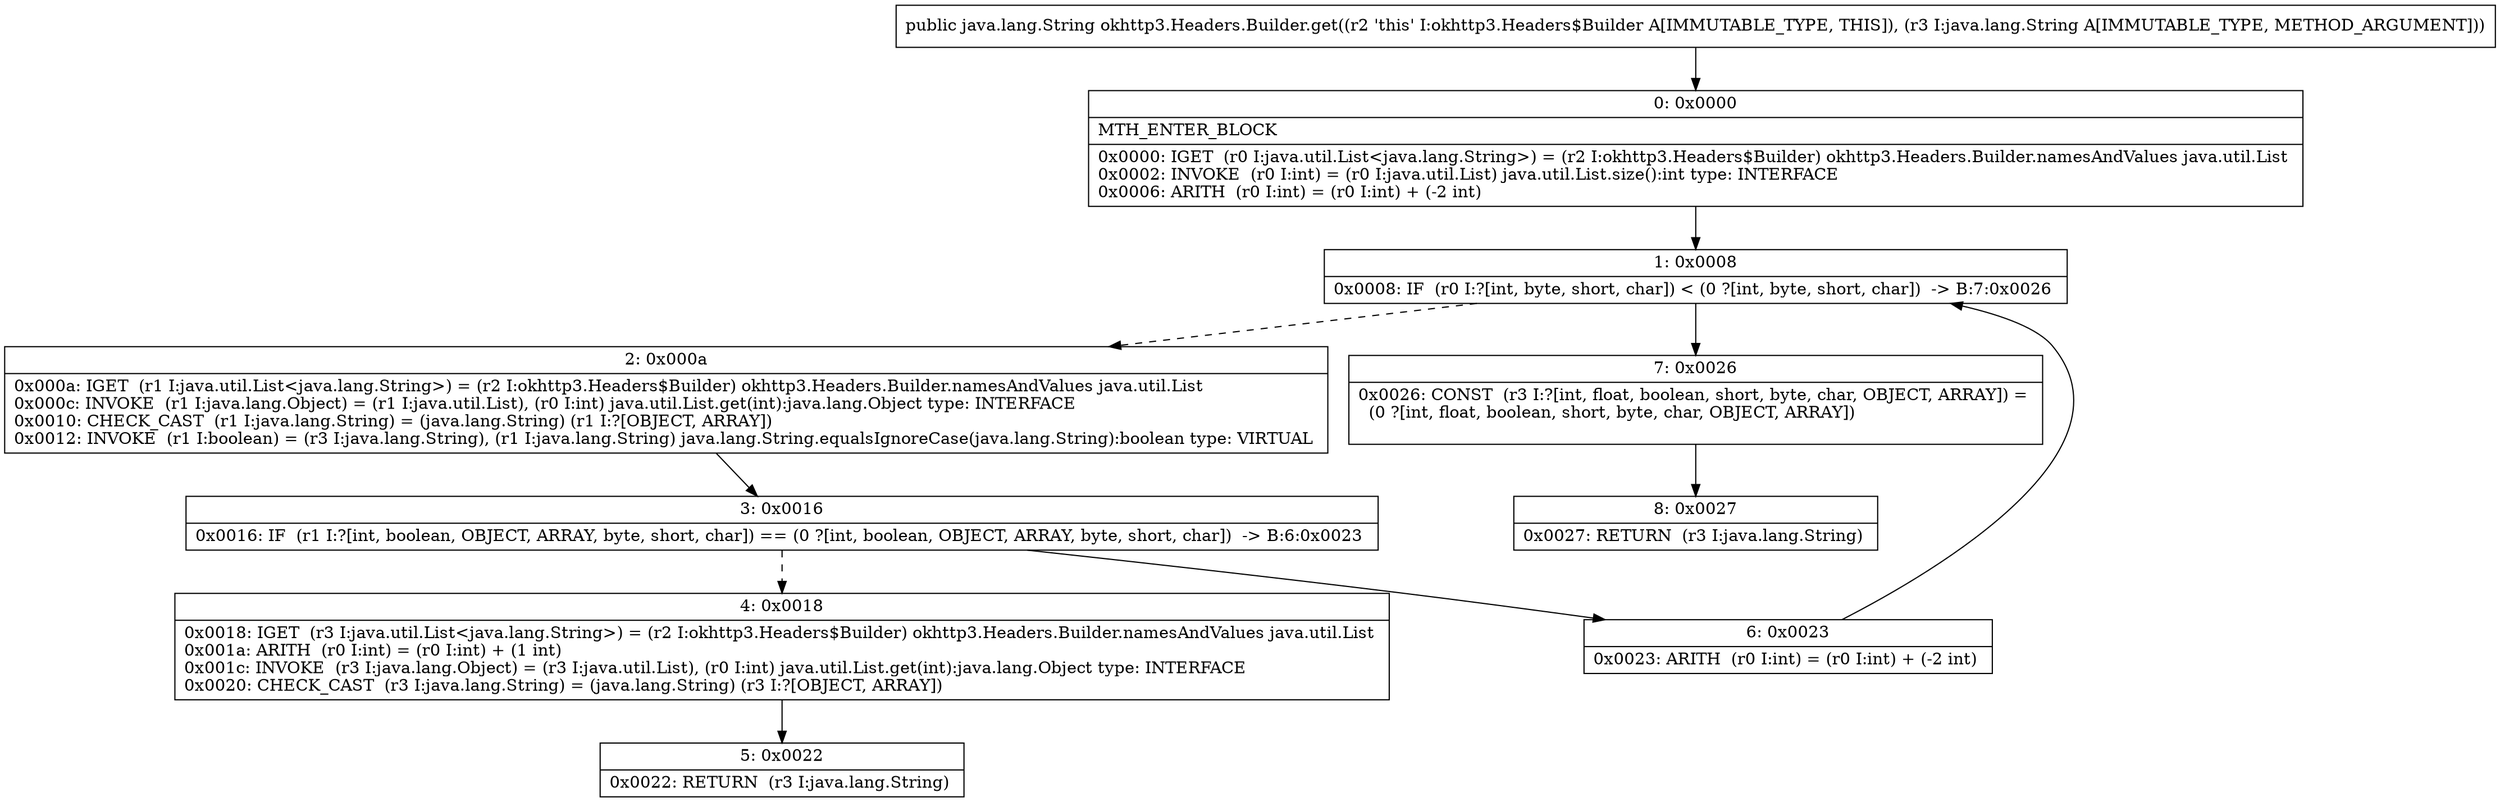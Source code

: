 digraph "CFG forokhttp3.Headers.Builder.get(Ljava\/lang\/String;)Ljava\/lang\/String;" {
Node_0 [shape=record,label="{0\:\ 0x0000|MTH_ENTER_BLOCK\l|0x0000: IGET  (r0 I:java.util.List\<java.lang.String\>) = (r2 I:okhttp3.Headers$Builder) okhttp3.Headers.Builder.namesAndValues java.util.List \l0x0002: INVOKE  (r0 I:int) = (r0 I:java.util.List) java.util.List.size():int type: INTERFACE \l0x0006: ARITH  (r0 I:int) = (r0 I:int) + (\-2 int) \l}"];
Node_1 [shape=record,label="{1\:\ 0x0008|0x0008: IF  (r0 I:?[int, byte, short, char]) \< (0 ?[int, byte, short, char])  \-\> B:7:0x0026 \l}"];
Node_2 [shape=record,label="{2\:\ 0x000a|0x000a: IGET  (r1 I:java.util.List\<java.lang.String\>) = (r2 I:okhttp3.Headers$Builder) okhttp3.Headers.Builder.namesAndValues java.util.List \l0x000c: INVOKE  (r1 I:java.lang.Object) = (r1 I:java.util.List), (r0 I:int) java.util.List.get(int):java.lang.Object type: INTERFACE \l0x0010: CHECK_CAST  (r1 I:java.lang.String) = (java.lang.String) (r1 I:?[OBJECT, ARRAY]) \l0x0012: INVOKE  (r1 I:boolean) = (r3 I:java.lang.String), (r1 I:java.lang.String) java.lang.String.equalsIgnoreCase(java.lang.String):boolean type: VIRTUAL \l}"];
Node_3 [shape=record,label="{3\:\ 0x0016|0x0016: IF  (r1 I:?[int, boolean, OBJECT, ARRAY, byte, short, char]) == (0 ?[int, boolean, OBJECT, ARRAY, byte, short, char])  \-\> B:6:0x0023 \l}"];
Node_4 [shape=record,label="{4\:\ 0x0018|0x0018: IGET  (r3 I:java.util.List\<java.lang.String\>) = (r2 I:okhttp3.Headers$Builder) okhttp3.Headers.Builder.namesAndValues java.util.List \l0x001a: ARITH  (r0 I:int) = (r0 I:int) + (1 int) \l0x001c: INVOKE  (r3 I:java.lang.Object) = (r3 I:java.util.List), (r0 I:int) java.util.List.get(int):java.lang.Object type: INTERFACE \l0x0020: CHECK_CAST  (r3 I:java.lang.String) = (java.lang.String) (r3 I:?[OBJECT, ARRAY]) \l}"];
Node_5 [shape=record,label="{5\:\ 0x0022|0x0022: RETURN  (r3 I:java.lang.String) \l}"];
Node_6 [shape=record,label="{6\:\ 0x0023|0x0023: ARITH  (r0 I:int) = (r0 I:int) + (\-2 int) \l}"];
Node_7 [shape=record,label="{7\:\ 0x0026|0x0026: CONST  (r3 I:?[int, float, boolean, short, byte, char, OBJECT, ARRAY]) = \l  (0 ?[int, float, boolean, short, byte, char, OBJECT, ARRAY])\l \l}"];
Node_8 [shape=record,label="{8\:\ 0x0027|0x0027: RETURN  (r3 I:java.lang.String) \l}"];
MethodNode[shape=record,label="{public java.lang.String okhttp3.Headers.Builder.get((r2 'this' I:okhttp3.Headers$Builder A[IMMUTABLE_TYPE, THIS]), (r3 I:java.lang.String A[IMMUTABLE_TYPE, METHOD_ARGUMENT])) }"];
MethodNode -> Node_0;
Node_0 -> Node_1;
Node_1 -> Node_2[style=dashed];
Node_1 -> Node_7;
Node_2 -> Node_3;
Node_3 -> Node_4[style=dashed];
Node_3 -> Node_6;
Node_4 -> Node_5;
Node_6 -> Node_1;
Node_7 -> Node_8;
}


